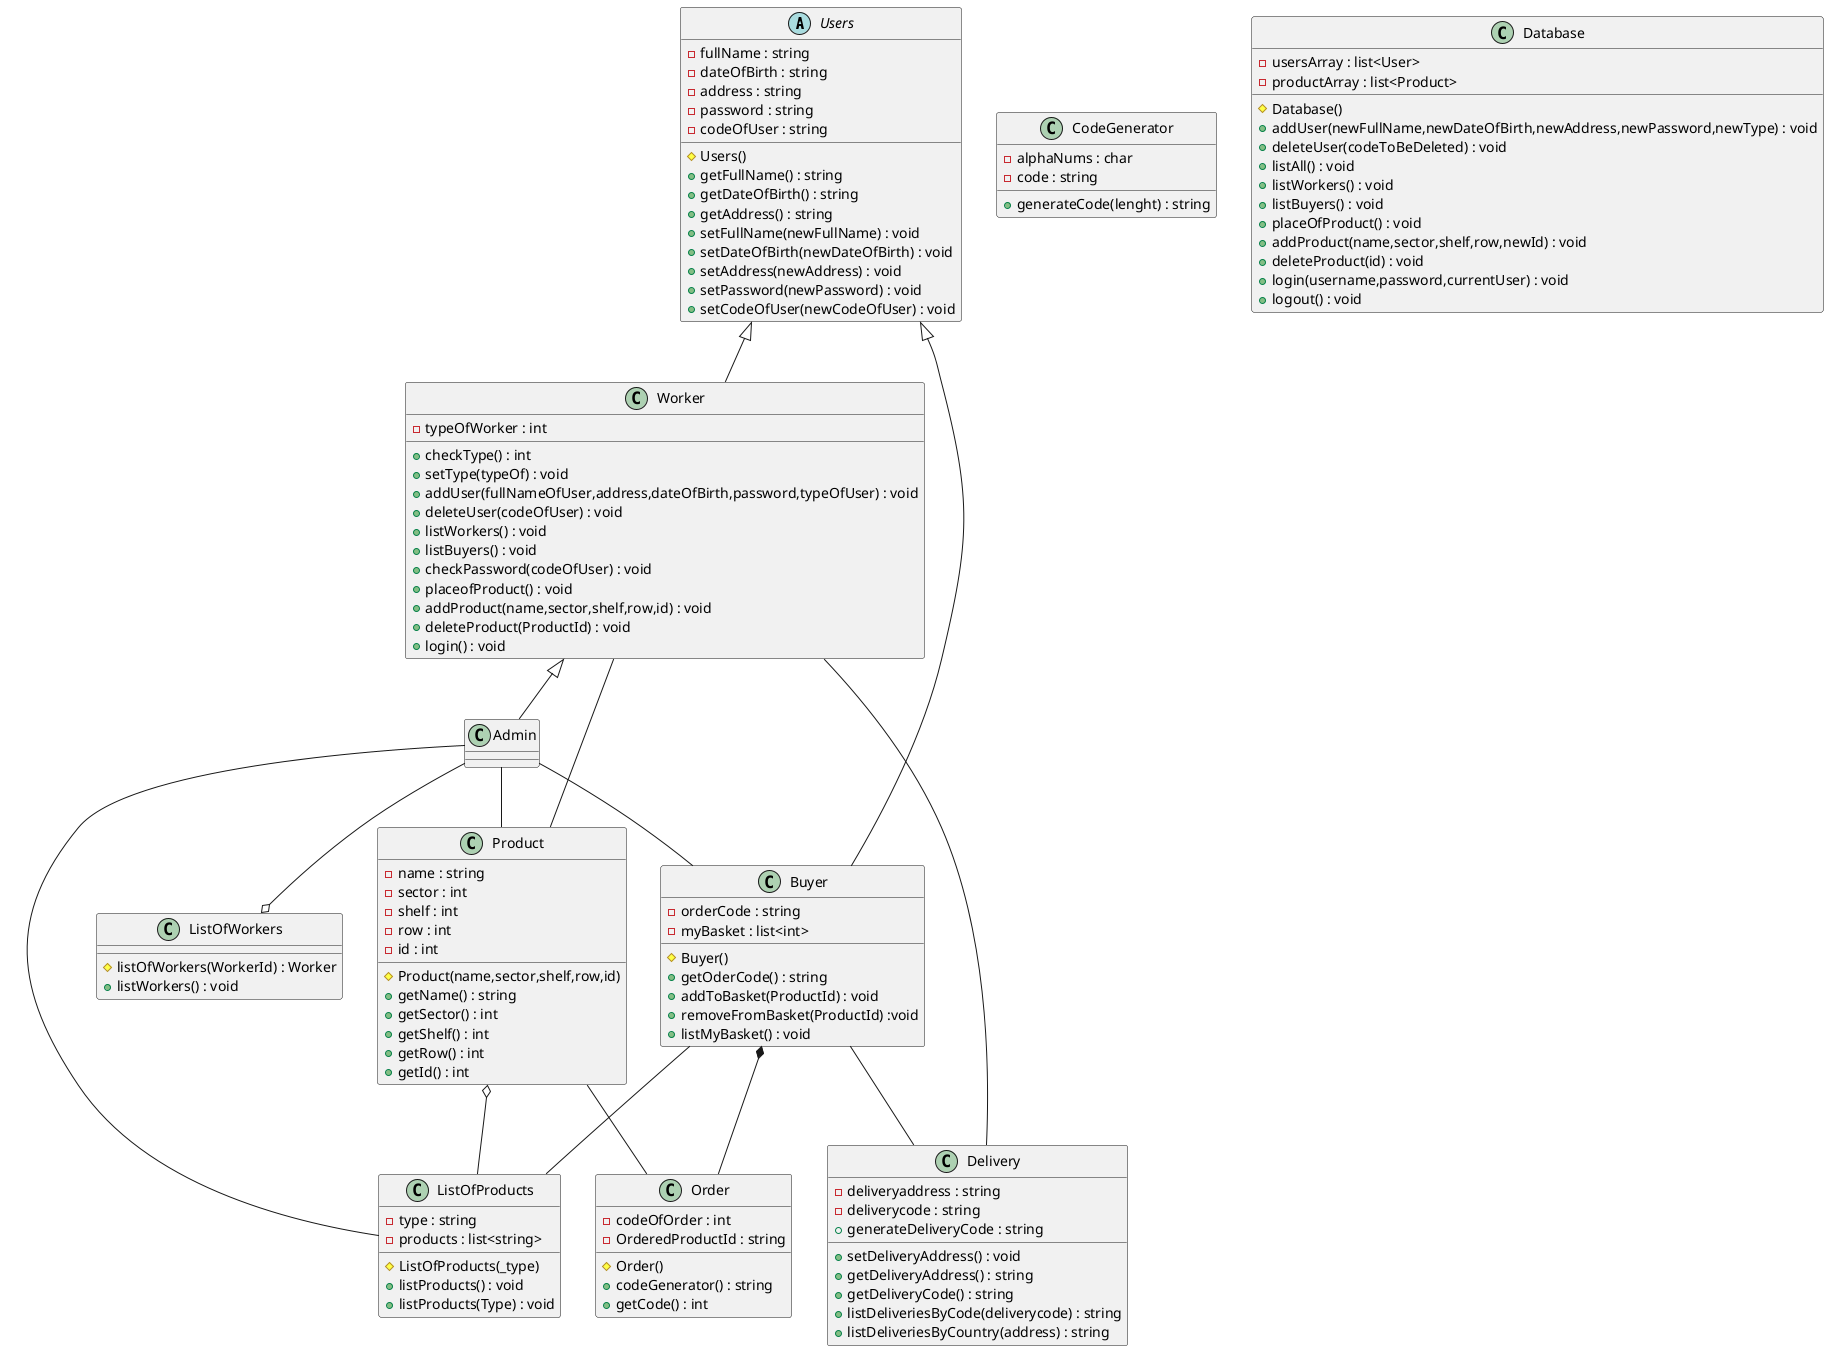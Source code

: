 @startuml Class_meghatarozas
'Classok a programon belül

abstract class Users {
    -fullName : string
    -dateOfBirth : string
    -address : string
    -password : string
    -codeOfUser : string
	#Users()
    +getFullName() : string
    +getDateOfBirth() : string
    +getAddress() : string
    +setFullName(newFullName) : void
    +setDateOfBirth(newDateOfBirth) : void
    +setAddress(newAddress) : void
    +setPassword(newPassword) : void
	+setCodeOfUser(newCodeOfUser) : void

}

class Worker {
    -typeOfWorker : int
	+checkType() : int
	+setType(typeOf) : void
	+addUser(fullNameOfUser,address,dateOfBirth,password,typeOfUser) : void
    +deleteUser(codeOfUser) : void
	+listWorkers() : void
	+listBuyers() : void
	+checkPassword(codeOfUser) : void
	+placeofProduct() : void
    +addProduct(name,sector,shelf,row,id) : void
    +deleteProduct(ProductId) : void
	+login() : void

}

class Buyer {
    -orderCode : string
	-myBasket : list<int>
	#Buyer()
    +getOderCode() : string
    +addToBasket(ProductId) : void
    +removeFromBasket(ProductId) :void
    +listMyBasket() : void

   
}  

class Product {
    -name : string
    -sector : int
    -shelf : int
    -row : int
    -id : int
    #Product(name,sector,shelf,row,id)
    +getName() : string
    +getSector() : int
    +getShelf() : int
    +getRow() : int 
    +getId() : int

}

class Order {
    'legenerált random kód
    -codeOfOrder : int
    -OrderedProductId : string
	#Order()
    '8 karakterből álló random kód
    +codeGenerator() : string
    +getCode() : int


}

class ListOfProducts {
    -type : string
	-products : list<string>
	#ListOfProducts(_type)
    +listProducts() : void
    +listProducts(Type) : void

}

class ListOfWorkers {
     #listOfWorkers(WorkerId) : Worker
     +listWorkers() : void
 }

class Delivery {
    - deliveryaddress : string
    - deliverycode : string
    +setDeliveryAddress() : void
    +generateDeliveryCode : string
    +getDeliveryAddress() : string
    +getDeliveryCode() : string
    +listDeliveriesByCode(deliverycode) : string
    +listDeliveriesByCountry(address) : string


}

class CodeGenerator {
	-alphaNums : char
	-code : string
	+generateCode(lenght) : string
}

class Database {
	-usersArray : list<User>
	-productArray : list<Product>
	#Database()
	+addUser(newFullName,newDateOfBirth,newAddress,newPassword,newType) : void
	+deleteUser(codeToBeDeleted) : void
	+listAll() : void
	+listWorkers() : void
	+listBuyers() : void
	+placeOfProduct() : void
	+addProduct(name,sector,shelf,row,newId) : void
	+deleteProduct(id) : void
	+login(username,password,currentUser) : void
	+logout() : void
}



' Kapcsolodasok a classok kozott


Users <|-- Worker
Users <|-- Buyer
Worker <|-- Admin

'Admin -- Worker
Admin -- Buyer
Admin -- Product
Admin -- ListOfProducts
Admin --o ListOfWorkers

Product o-- ListOfProducts


Buyer -- ListOfProducts
Buyer *-- Order
Buyer -- Delivery


Product -- Order

Worker -- Delivery

Worker -- Product
@enduml

